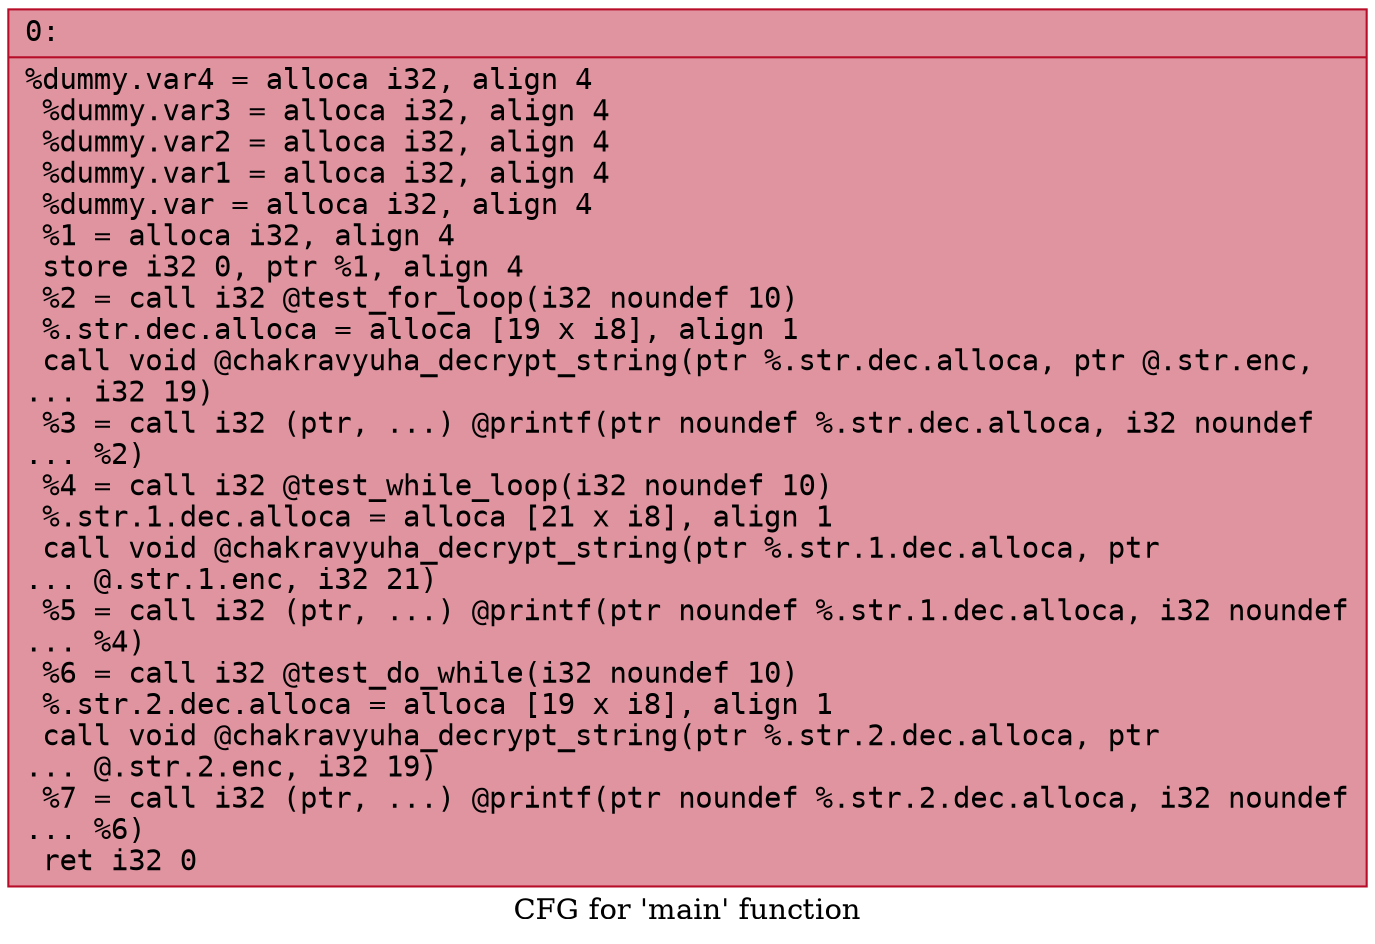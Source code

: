 digraph "CFG for 'main' function" {
	label="CFG for 'main' function";

	Node0x5f139dd36ef0 [shape=record,color="#b70d28ff", style=filled, fillcolor="#b70d2870" fontname="Courier",label="{0:\l|  %dummy.var4 = alloca i32, align 4\l  %dummy.var3 = alloca i32, align 4\l  %dummy.var2 = alloca i32, align 4\l  %dummy.var1 = alloca i32, align 4\l  %dummy.var = alloca i32, align 4\l  %1 = alloca i32, align 4\l  store i32 0, ptr %1, align 4\l  %2 = call i32 @test_for_loop(i32 noundef 10)\l  %.str.dec.alloca = alloca [19 x i8], align 1\l  call void @chakravyuha_decrypt_string(ptr %.str.dec.alloca, ptr @.str.enc,\l... i32 19)\l  %3 = call i32 (ptr, ...) @printf(ptr noundef %.str.dec.alloca, i32 noundef\l... %2)\l  %4 = call i32 @test_while_loop(i32 noundef 10)\l  %.str.1.dec.alloca = alloca [21 x i8], align 1\l  call void @chakravyuha_decrypt_string(ptr %.str.1.dec.alloca, ptr\l... @.str.1.enc, i32 21)\l  %5 = call i32 (ptr, ...) @printf(ptr noundef %.str.1.dec.alloca, i32 noundef\l... %4)\l  %6 = call i32 @test_do_while(i32 noundef 10)\l  %.str.2.dec.alloca = alloca [19 x i8], align 1\l  call void @chakravyuha_decrypt_string(ptr %.str.2.dec.alloca, ptr\l... @.str.2.enc, i32 19)\l  %7 = call i32 (ptr, ...) @printf(ptr noundef %.str.2.dec.alloca, i32 noundef\l... %6)\l  ret i32 0\l}"];
}
